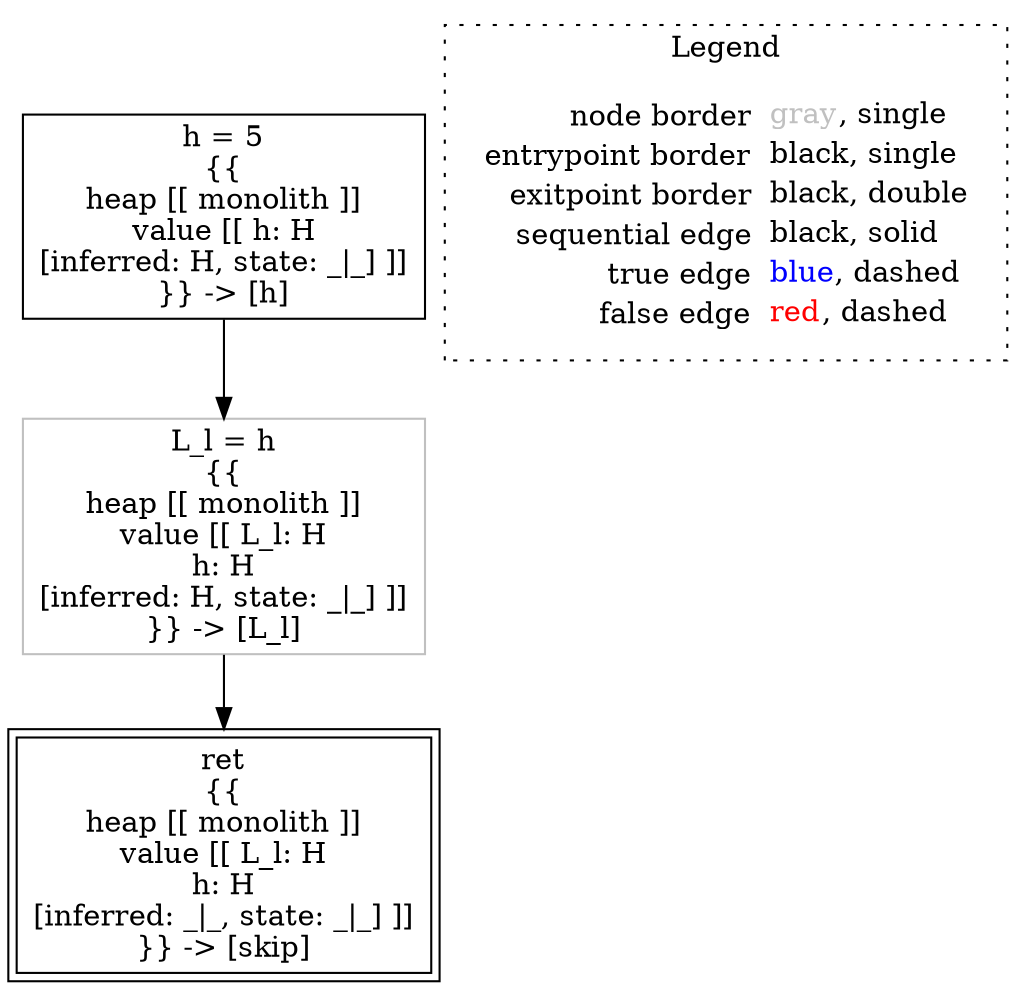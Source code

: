 digraph {
	"node0" [shape="rect",color="black",label=<h = 5<BR/>{{<BR/>heap [[ monolith ]]<BR/>value [[ h: H<BR/>[inferred: H, state: _|_] ]]<BR/>}} -&gt; [h]>];
	"node1" [shape="rect",color="gray",label=<L_l = h<BR/>{{<BR/>heap [[ monolith ]]<BR/>value [[ L_l: H<BR/>h: H<BR/>[inferred: H, state: _|_] ]]<BR/>}} -&gt; [L_l]>];
	"node2" [shape="rect",color="black",peripheries="2",label=<ret<BR/>{{<BR/>heap [[ monolith ]]<BR/>value [[ L_l: H<BR/>h: H<BR/>[inferred: _|_, state: _|_] ]]<BR/>}} -&gt; [skip]>];
	"node1" -> "node2" [color="black"];
	"node0" -> "node1" [color="black"];
subgraph cluster_legend {
	label="Legend";
	style=dotted;
	node [shape=plaintext];
	"legend" [label=<<table border="0" cellpadding="2" cellspacing="0" cellborder="0"><tr><td align="right">node border&nbsp;</td><td align="left"><font color="gray">gray</font>, single</td></tr><tr><td align="right">entrypoint border&nbsp;</td><td align="left"><font color="black">black</font>, single</td></tr><tr><td align="right">exitpoint border&nbsp;</td><td align="left"><font color="black">black</font>, double</td></tr><tr><td align="right">sequential edge&nbsp;</td><td align="left"><font color="black">black</font>, solid</td></tr><tr><td align="right">true edge&nbsp;</td><td align="left"><font color="blue">blue</font>, dashed</td></tr><tr><td align="right">false edge&nbsp;</td><td align="left"><font color="red">red</font>, dashed</td></tr></table>>];
}

}
